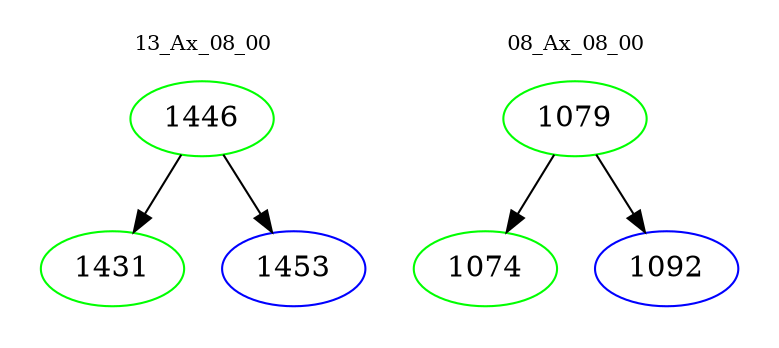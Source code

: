 digraph{
subgraph cluster_0 {
color = white
label = "13_Ax_08_00";
fontsize=10;
T0_1446 [label="1446", color="green"]
T0_1446 -> T0_1431 [color="black"]
T0_1431 [label="1431", color="green"]
T0_1446 -> T0_1453 [color="black"]
T0_1453 [label="1453", color="blue"]
}
subgraph cluster_1 {
color = white
label = "08_Ax_08_00";
fontsize=10;
T1_1079 [label="1079", color="green"]
T1_1079 -> T1_1074 [color="black"]
T1_1074 [label="1074", color="green"]
T1_1079 -> T1_1092 [color="black"]
T1_1092 [label="1092", color="blue"]
}
}
